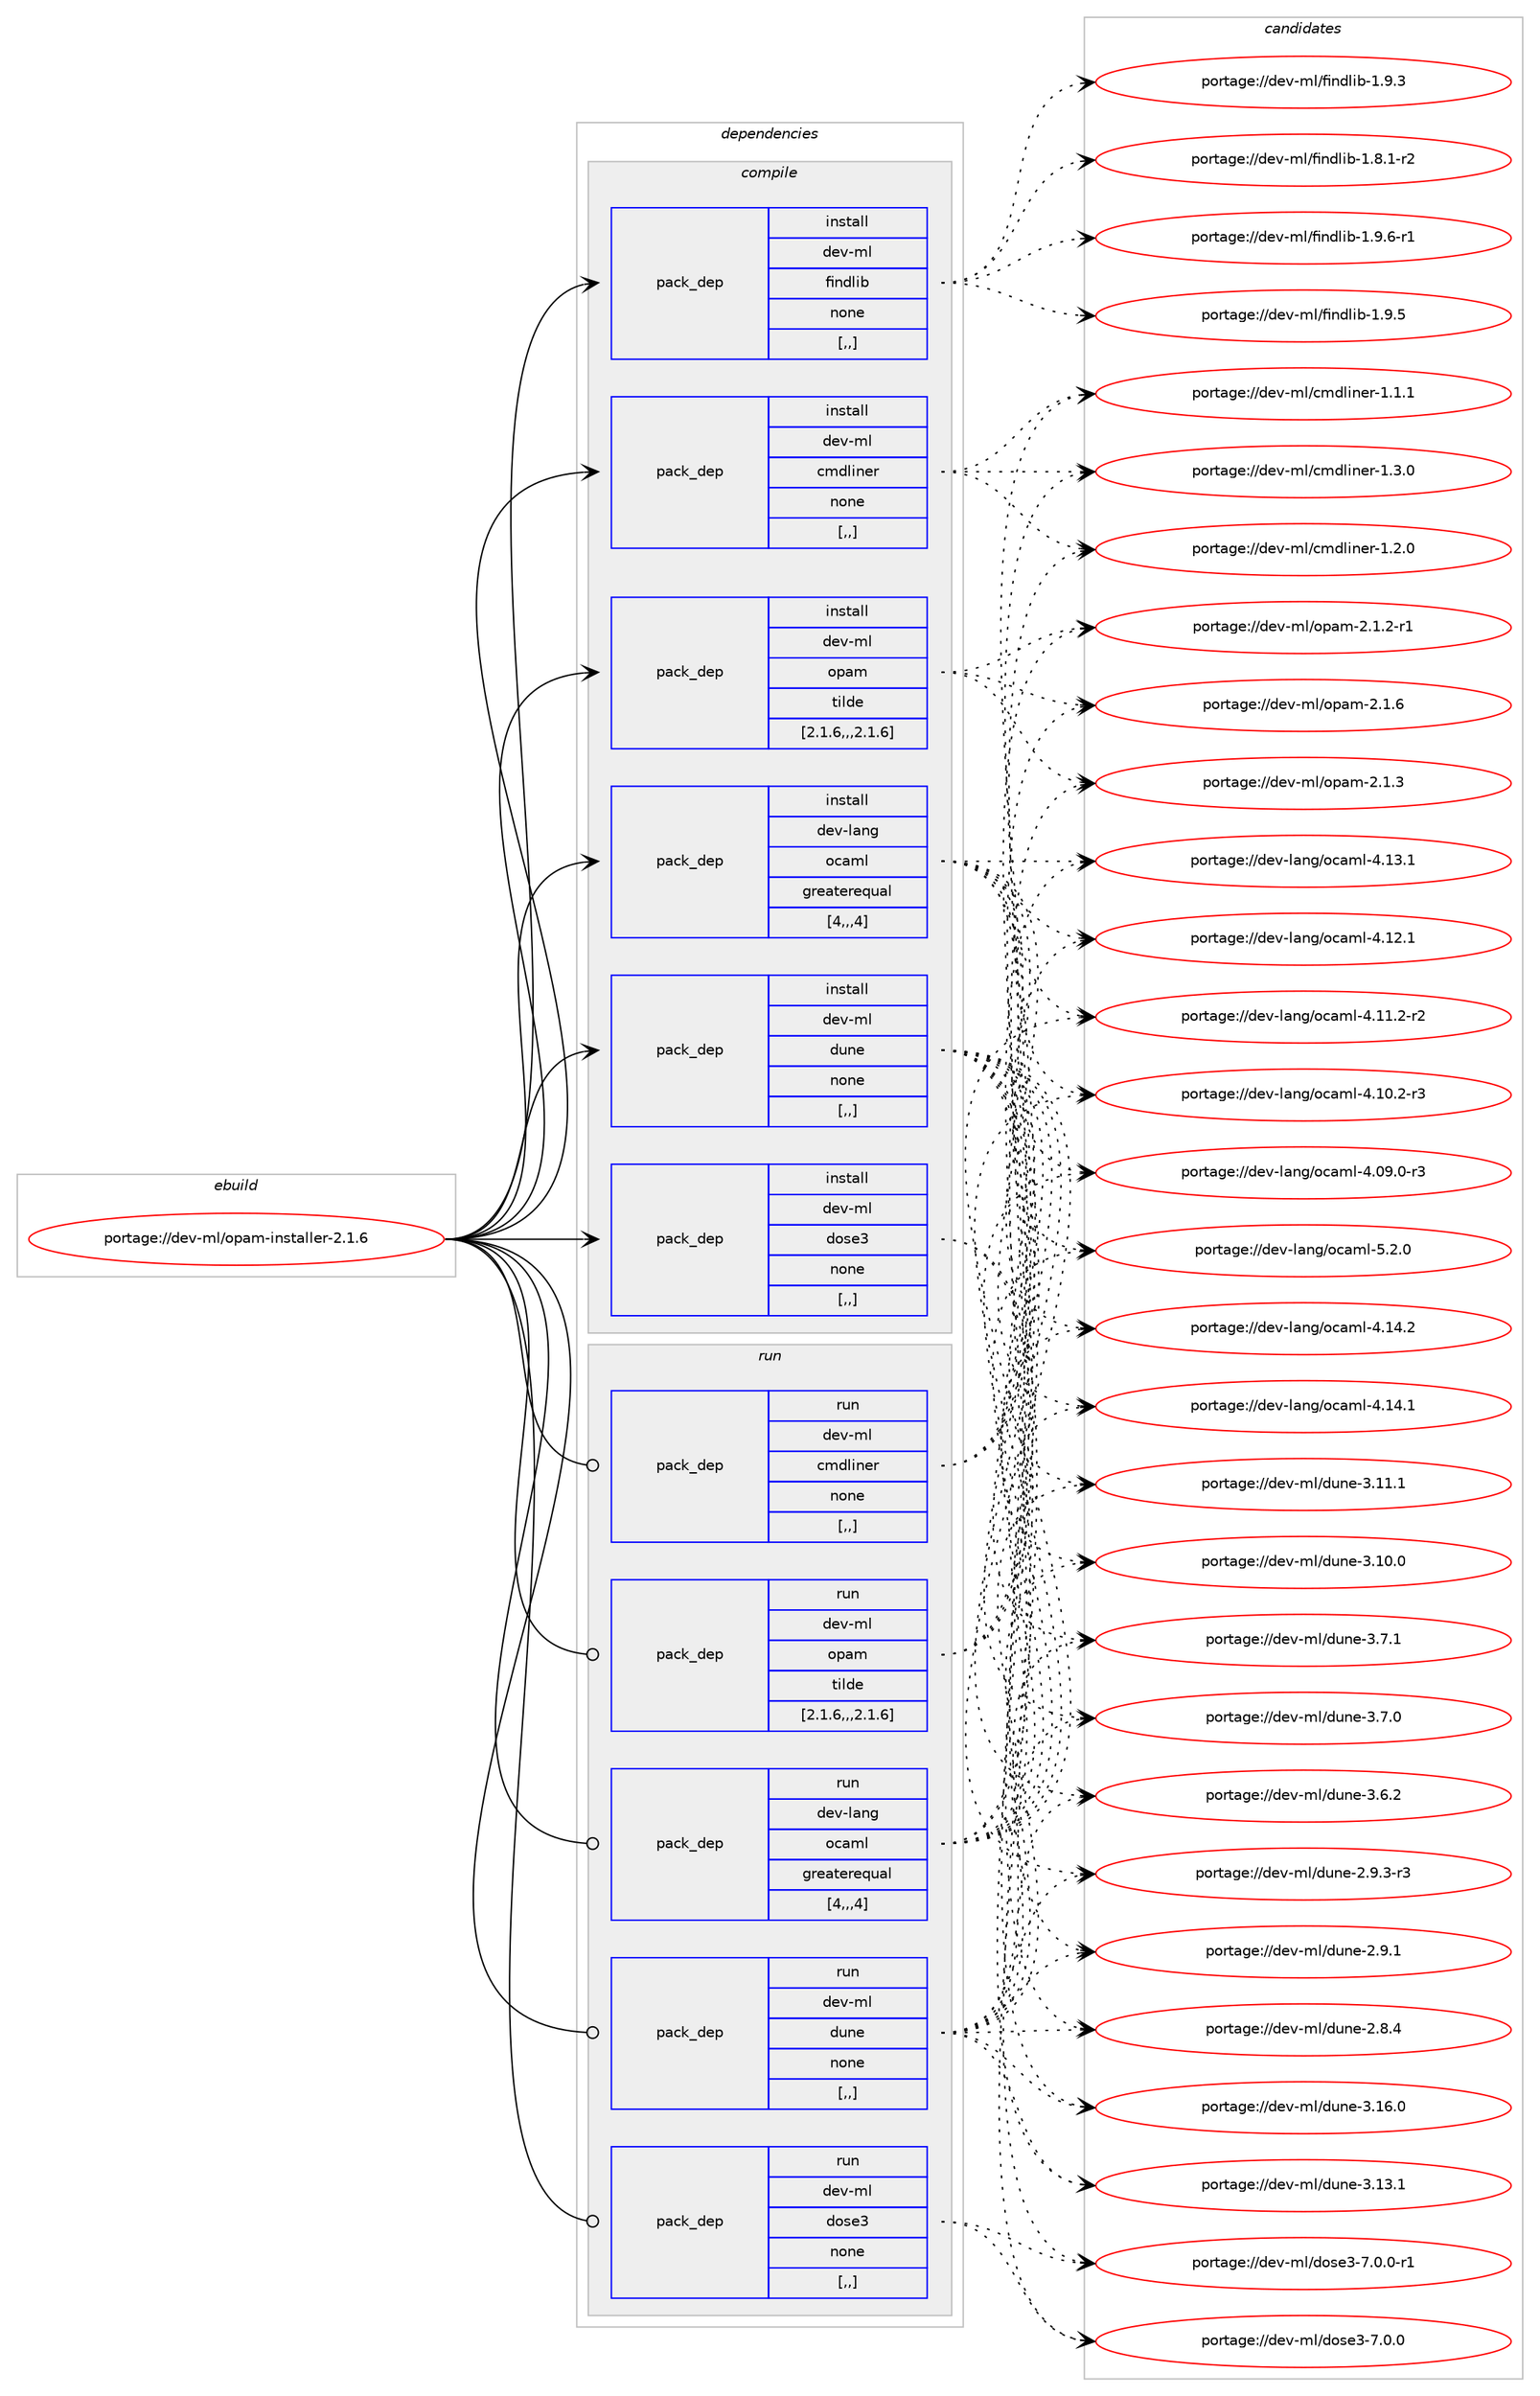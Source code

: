 digraph prolog {

# *************
# Graph options
# *************

newrank=true;
concentrate=true;
compound=true;
graph [rankdir=LR,fontname=Helvetica,fontsize=10,ranksep=1.5];#, ranksep=2.5, nodesep=0.2];
edge  [arrowhead=vee];
node  [fontname=Helvetica,fontsize=10];

# **********
# The ebuild
# **********

subgraph cluster_leftcol {
color=gray;
label=<<i>ebuild</i>>;
id [label="portage://dev-ml/opam-installer-2.1.6", color=red, width=4, href="../dev-ml/opam-installer-2.1.6.svg"];
}

# ****************
# The dependencies
# ****************

subgraph cluster_midcol {
color=gray;
label=<<i>dependencies</i>>;
subgraph cluster_compile {
fillcolor="#eeeeee";
style=filled;
label=<<i>compile</i>>;
subgraph pack91021 {
dependency122008 [label=<<TABLE BORDER="0" CELLBORDER="1" CELLSPACING="0" CELLPADDING="4" WIDTH="220"><TR><TD ROWSPAN="6" CELLPADDING="30">pack_dep</TD></TR><TR><TD WIDTH="110">install</TD></TR><TR><TD>dev-lang</TD></TR><TR><TD>ocaml</TD></TR><TR><TD>greaterequal</TD></TR><TR><TD>[4,,,4]</TD></TR></TABLE>>, shape=none, color=blue];
}
id:e -> dependency122008:w [weight=20,style="solid",arrowhead="vee"];
subgraph pack91022 {
dependency122009 [label=<<TABLE BORDER="0" CELLBORDER="1" CELLSPACING="0" CELLPADDING="4" WIDTH="220"><TR><TD ROWSPAN="6" CELLPADDING="30">pack_dep</TD></TR><TR><TD WIDTH="110">install</TD></TR><TR><TD>dev-ml</TD></TR><TR><TD>cmdliner</TD></TR><TR><TD>none</TD></TR><TR><TD>[,,]</TD></TR></TABLE>>, shape=none, color=blue];
}
id:e -> dependency122009:w [weight=20,style="solid",arrowhead="vee"];
subgraph pack91023 {
dependency122010 [label=<<TABLE BORDER="0" CELLBORDER="1" CELLSPACING="0" CELLPADDING="4" WIDTH="220"><TR><TD ROWSPAN="6" CELLPADDING="30">pack_dep</TD></TR><TR><TD WIDTH="110">install</TD></TR><TR><TD>dev-ml</TD></TR><TR><TD>dose3</TD></TR><TR><TD>none</TD></TR><TR><TD>[,,]</TD></TR></TABLE>>, shape=none, color=blue];
}
id:e -> dependency122010:w [weight=20,style="solid",arrowhead="vee"];
subgraph pack91024 {
dependency122011 [label=<<TABLE BORDER="0" CELLBORDER="1" CELLSPACING="0" CELLPADDING="4" WIDTH="220"><TR><TD ROWSPAN="6" CELLPADDING="30">pack_dep</TD></TR><TR><TD WIDTH="110">install</TD></TR><TR><TD>dev-ml</TD></TR><TR><TD>dune</TD></TR><TR><TD>none</TD></TR><TR><TD>[,,]</TD></TR></TABLE>>, shape=none, color=blue];
}
id:e -> dependency122011:w [weight=20,style="solid",arrowhead="vee"];
subgraph pack91025 {
dependency122012 [label=<<TABLE BORDER="0" CELLBORDER="1" CELLSPACING="0" CELLPADDING="4" WIDTH="220"><TR><TD ROWSPAN="6" CELLPADDING="30">pack_dep</TD></TR><TR><TD WIDTH="110">install</TD></TR><TR><TD>dev-ml</TD></TR><TR><TD>findlib</TD></TR><TR><TD>none</TD></TR><TR><TD>[,,]</TD></TR></TABLE>>, shape=none, color=blue];
}
id:e -> dependency122012:w [weight=20,style="solid",arrowhead="vee"];
subgraph pack91026 {
dependency122013 [label=<<TABLE BORDER="0" CELLBORDER="1" CELLSPACING="0" CELLPADDING="4" WIDTH="220"><TR><TD ROWSPAN="6" CELLPADDING="30">pack_dep</TD></TR><TR><TD WIDTH="110">install</TD></TR><TR><TD>dev-ml</TD></TR><TR><TD>opam</TD></TR><TR><TD>tilde</TD></TR><TR><TD>[2.1.6,,,2.1.6]</TD></TR></TABLE>>, shape=none, color=blue];
}
id:e -> dependency122013:w [weight=20,style="solid",arrowhead="vee"];
}
subgraph cluster_compileandrun {
fillcolor="#eeeeee";
style=filled;
label=<<i>compile and run</i>>;
}
subgraph cluster_run {
fillcolor="#eeeeee";
style=filled;
label=<<i>run</i>>;
subgraph pack91027 {
dependency122014 [label=<<TABLE BORDER="0" CELLBORDER="1" CELLSPACING="0" CELLPADDING="4" WIDTH="220"><TR><TD ROWSPAN="6" CELLPADDING="30">pack_dep</TD></TR><TR><TD WIDTH="110">run</TD></TR><TR><TD>dev-lang</TD></TR><TR><TD>ocaml</TD></TR><TR><TD>greaterequal</TD></TR><TR><TD>[4,,,4]</TD></TR></TABLE>>, shape=none, color=blue];
}
id:e -> dependency122014:w [weight=20,style="solid",arrowhead="odot"];
subgraph pack91028 {
dependency122015 [label=<<TABLE BORDER="0" CELLBORDER="1" CELLSPACING="0" CELLPADDING="4" WIDTH="220"><TR><TD ROWSPAN="6" CELLPADDING="30">pack_dep</TD></TR><TR><TD WIDTH="110">run</TD></TR><TR><TD>dev-ml</TD></TR><TR><TD>cmdliner</TD></TR><TR><TD>none</TD></TR><TR><TD>[,,]</TD></TR></TABLE>>, shape=none, color=blue];
}
id:e -> dependency122015:w [weight=20,style="solid",arrowhead="odot"];
subgraph pack91029 {
dependency122016 [label=<<TABLE BORDER="0" CELLBORDER="1" CELLSPACING="0" CELLPADDING="4" WIDTH="220"><TR><TD ROWSPAN="6" CELLPADDING="30">pack_dep</TD></TR><TR><TD WIDTH="110">run</TD></TR><TR><TD>dev-ml</TD></TR><TR><TD>dose3</TD></TR><TR><TD>none</TD></TR><TR><TD>[,,]</TD></TR></TABLE>>, shape=none, color=blue];
}
id:e -> dependency122016:w [weight=20,style="solid",arrowhead="odot"];
subgraph pack91030 {
dependency122017 [label=<<TABLE BORDER="0" CELLBORDER="1" CELLSPACING="0" CELLPADDING="4" WIDTH="220"><TR><TD ROWSPAN="6" CELLPADDING="30">pack_dep</TD></TR><TR><TD WIDTH="110">run</TD></TR><TR><TD>dev-ml</TD></TR><TR><TD>dune</TD></TR><TR><TD>none</TD></TR><TR><TD>[,,]</TD></TR></TABLE>>, shape=none, color=blue];
}
id:e -> dependency122017:w [weight=20,style="solid",arrowhead="odot"];
subgraph pack91031 {
dependency122018 [label=<<TABLE BORDER="0" CELLBORDER="1" CELLSPACING="0" CELLPADDING="4" WIDTH="220"><TR><TD ROWSPAN="6" CELLPADDING="30">pack_dep</TD></TR><TR><TD WIDTH="110">run</TD></TR><TR><TD>dev-ml</TD></TR><TR><TD>opam</TD></TR><TR><TD>tilde</TD></TR><TR><TD>[2.1.6,,,2.1.6]</TD></TR></TABLE>>, shape=none, color=blue];
}
id:e -> dependency122018:w [weight=20,style="solid",arrowhead="odot"];
}
}

# **************
# The candidates
# **************

subgraph cluster_choices {
rank=same;
color=gray;
label=<<i>candidates</i>>;

subgraph choice91021 {
color=black;
nodesep=1;
choice1001011184510897110103471119997109108455346504648 [label="portage://dev-lang/ocaml-5.2.0", color=red, width=4,href="../dev-lang/ocaml-5.2.0.svg"];
choice100101118451089711010347111999710910845524649524650 [label="portage://dev-lang/ocaml-4.14.2", color=red, width=4,href="../dev-lang/ocaml-4.14.2.svg"];
choice100101118451089711010347111999710910845524649524649 [label="portage://dev-lang/ocaml-4.14.1", color=red, width=4,href="../dev-lang/ocaml-4.14.1.svg"];
choice100101118451089711010347111999710910845524649514649 [label="portage://dev-lang/ocaml-4.13.1", color=red, width=4,href="../dev-lang/ocaml-4.13.1.svg"];
choice100101118451089711010347111999710910845524649504649 [label="portage://dev-lang/ocaml-4.12.1", color=red, width=4,href="../dev-lang/ocaml-4.12.1.svg"];
choice1001011184510897110103471119997109108455246494946504511450 [label="portage://dev-lang/ocaml-4.11.2-r2", color=red, width=4,href="../dev-lang/ocaml-4.11.2-r2.svg"];
choice1001011184510897110103471119997109108455246494846504511451 [label="portage://dev-lang/ocaml-4.10.2-r3", color=red, width=4,href="../dev-lang/ocaml-4.10.2-r3.svg"];
choice1001011184510897110103471119997109108455246485746484511451 [label="portage://dev-lang/ocaml-4.09.0-r3", color=red, width=4,href="../dev-lang/ocaml-4.09.0-r3.svg"];
dependency122008:e -> choice1001011184510897110103471119997109108455346504648:w [style=dotted,weight="100"];
dependency122008:e -> choice100101118451089711010347111999710910845524649524650:w [style=dotted,weight="100"];
dependency122008:e -> choice100101118451089711010347111999710910845524649524649:w [style=dotted,weight="100"];
dependency122008:e -> choice100101118451089711010347111999710910845524649514649:w [style=dotted,weight="100"];
dependency122008:e -> choice100101118451089711010347111999710910845524649504649:w [style=dotted,weight="100"];
dependency122008:e -> choice1001011184510897110103471119997109108455246494946504511450:w [style=dotted,weight="100"];
dependency122008:e -> choice1001011184510897110103471119997109108455246494846504511451:w [style=dotted,weight="100"];
dependency122008:e -> choice1001011184510897110103471119997109108455246485746484511451:w [style=dotted,weight="100"];
}
subgraph choice91022 {
color=black;
nodesep=1;
choice100101118451091084799109100108105110101114454946514648 [label="portage://dev-ml/cmdliner-1.3.0", color=red, width=4,href="../dev-ml/cmdliner-1.3.0.svg"];
choice100101118451091084799109100108105110101114454946504648 [label="portage://dev-ml/cmdliner-1.2.0", color=red, width=4,href="../dev-ml/cmdliner-1.2.0.svg"];
choice100101118451091084799109100108105110101114454946494649 [label="portage://dev-ml/cmdliner-1.1.1", color=red, width=4,href="../dev-ml/cmdliner-1.1.1.svg"];
dependency122009:e -> choice100101118451091084799109100108105110101114454946514648:w [style=dotted,weight="100"];
dependency122009:e -> choice100101118451091084799109100108105110101114454946504648:w [style=dotted,weight="100"];
dependency122009:e -> choice100101118451091084799109100108105110101114454946494649:w [style=dotted,weight="100"];
}
subgraph choice91023 {
color=black;
nodesep=1;
choice1001011184510910847100111115101514555464846484511449 [label="portage://dev-ml/dose3-7.0.0-r1", color=red, width=4,href="../dev-ml/dose3-7.0.0-r1.svg"];
choice100101118451091084710011111510151455546484648 [label="portage://dev-ml/dose3-7.0.0", color=red, width=4,href="../dev-ml/dose3-7.0.0.svg"];
dependency122010:e -> choice1001011184510910847100111115101514555464846484511449:w [style=dotted,weight="100"];
dependency122010:e -> choice100101118451091084710011111510151455546484648:w [style=dotted,weight="100"];
}
subgraph choice91024 {
color=black;
nodesep=1;
choice100101118451091084710011711010145514649544648 [label="portage://dev-ml/dune-3.16.0", color=red, width=4,href="../dev-ml/dune-3.16.0.svg"];
choice100101118451091084710011711010145514649514649 [label="portage://dev-ml/dune-3.13.1", color=red, width=4,href="../dev-ml/dune-3.13.1.svg"];
choice100101118451091084710011711010145514649494649 [label="portage://dev-ml/dune-3.11.1", color=red, width=4,href="../dev-ml/dune-3.11.1.svg"];
choice100101118451091084710011711010145514649484648 [label="portage://dev-ml/dune-3.10.0", color=red, width=4,href="../dev-ml/dune-3.10.0.svg"];
choice1001011184510910847100117110101455146554649 [label="portage://dev-ml/dune-3.7.1", color=red, width=4,href="../dev-ml/dune-3.7.1.svg"];
choice1001011184510910847100117110101455146554648 [label="portage://dev-ml/dune-3.7.0", color=red, width=4,href="../dev-ml/dune-3.7.0.svg"];
choice1001011184510910847100117110101455146544650 [label="portage://dev-ml/dune-3.6.2", color=red, width=4,href="../dev-ml/dune-3.6.2.svg"];
choice10010111845109108471001171101014550465746514511451 [label="portage://dev-ml/dune-2.9.3-r3", color=red, width=4,href="../dev-ml/dune-2.9.3-r3.svg"];
choice1001011184510910847100117110101455046574649 [label="portage://dev-ml/dune-2.9.1", color=red, width=4,href="../dev-ml/dune-2.9.1.svg"];
choice1001011184510910847100117110101455046564652 [label="portage://dev-ml/dune-2.8.4", color=red, width=4,href="../dev-ml/dune-2.8.4.svg"];
dependency122011:e -> choice100101118451091084710011711010145514649544648:w [style=dotted,weight="100"];
dependency122011:e -> choice100101118451091084710011711010145514649514649:w [style=dotted,weight="100"];
dependency122011:e -> choice100101118451091084710011711010145514649494649:w [style=dotted,weight="100"];
dependency122011:e -> choice100101118451091084710011711010145514649484648:w [style=dotted,weight="100"];
dependency122011:e -> choice1001011184510910847100117110101455146554649:w [style=dotted,weight="100"];
dependency122011:e -> choice1001011184510910847100117110101455146554648:w [style=dotted,weight="100"];
dependency122011:e -> choice1001011184510910847100117110101455146544650:w [style=dotted,weight="100"];
dependency122011:e -> choice10010111845109108471001171101014550465746514511451:w [style=dotted,weight="100"];
dependency122011:e -> choice1001011184510910847100117110101455046574649:w [style=dotted,weight="100"];
dependency122011:e -> choice1001011184510910847100117110101455046564652:w [style=dotted,weight="100"];
}
subgraph choice91025 {
color=black;
nodesep=1;
choice1001011184510910847102105110100108105984549465746544511449 [label="portage://dev-ml/findlib-1.9.6-r1", color=red, width=4,href="../dev-ml/findlib-1.9.6-r1.svg"];
choice100101118451091084710210511010010810598454946574653 [label="portage://dev-ml/findlib-1.9.5", color=red, width=4,href="../dev-ml/findlib-1.9.5.svg"];
choice100101118451091084710210511010010810598454946574651 [label="portage://dev-ml/findlib-1.9.3", color=red, width=4,href="../dev-ml/findlib-1.9.3.svg"];
choice1001011184510910847102105110100108105984549465646494511450 [label="portage://dev-ml/findlib-1.8.1-r2", color=red, width=4,href="../dev-ml/findlib-1.8.1-r2.svg"];
dependency122012:e -> choice1001011184510910847102105110100108105984549465746544511449:w [style=dotted,weight="100"];
dependency122012:e -> choice100101118451091084710210511010010810598454946574653:w [style=dotted,weight="100"];
dependency122012:e -> choice100101118451091084710210511010010810598454946574651:w [style=dotted,weight="100"];
dependency122012:e -> choice1001011184510910847102105110100108105984549465646494511450:w [style=dotted,weight="100"];
}
subgraph choice91026 {
color=black;
nodesep=1;
choice100101118451091084711111297109455046494654 [label="portage://dev-ml/opam-2.1.6", color=red, width=4,href="../dev-ml/opam-2.1.6.svg"];
choice100101118451091084711111297109455046494651 [label="portage://dev-ml/opam-2.1.3", color=red, width=4,href="../dev-ml/opam-2.1.3.svg"];
choice1001011184510910847111112971094550464946504511449 [label="portage://dev-ml/opam-2.1.2-r1", color=red, width=4,href="../dev-ml/opam-2.1.2-r1.svg"];
dependency122013:e -> choice100101118451091084711111297109455046494654:w [style=dotted,weight="100"];
dependency122013:e -> choice100101118451091084711111297109455046494651:w [style=dotted,weight="100"];
dependency122013:e -> choice1001011184510910847111112971094550464946504511449:w [style=dotted,weight="100"];
}
subgraph choice91027 {
color=black;
nodesep=1;
choice1001011184510897110103471119997109108455346504648 [label="portage://dev-lang/ocaml-5.2.0", color=red, width=4,href="../dev-lang/ocaml-5.2.0.svg"];
choice100101118451089711010347111999710910845524649524650 [label="portage://dev-lang/ocaml-4.14.2", color=red, width=4,href="../dev-lang/ocaml-4.14.2.svg"];
choice100101118451089711010347111999710910845524649524649 [label="portage://dev-lang/ocaml-4.14.1", color=red, width=4,href="../dev-lang/ocaml-4.14.1.svg"];
choice100101118451089711010347111999710910845524649514649 [label="portage://dev-lang/ocaml-4.13.1", color=red, width=4,href="../dev-lang/ocaml-4.13.1.svg"];
choice100101118451089711010347111999710910845524649504649 [label="portage://dev-lang/ocaml-4.12.1", color=red, width=4,href="../dev-lang/ocaml-4.12.1.svg"];
choice1001011184510897110103471119997109108455246494946504511450 [label="portage://dev-lang/ocaml-4.11.2-r2", color=red, width=4,href="../dev-lang/ocaml-4.11.2-r2.svg"];
choice1001011184510897110103471119997109108455246494846504511451 [label="portage://dev-lang/ocaml-4.10.2-r3", color=red, width=4,href="../dev-lang/ocaml-4.10.2-r3.svg"];
choice1001011184510897110103471119997109108455246485746484511451 [label="portage://dev-lang/ocaml-4.09.0-r3", color=red, width=4,href="../dev-lang/ocaml-4.09.0-r3.svg"];
dependency122014:e -> choice1001011184510897110103471119997109108455346504648:w [style=dotted,weight="100"];
dependency122014:e -> choice100101118451089711010347111999710910845524649524650:w [style=dotted,weight="100"];
dependency122014:e -> choice100101118451089711010347111999710910845524649524649:w [style=dotted,weight="100"];
dependency122014:e -> choice100101118451089711010347111999710910845524649514649:w [style=dotted,weight="100"];
dependency122014:e -> choice100101118451089711010347111999710910845524649504649:w [style=dotted,weight="100"];
dependency122014:e -> choice1001011184510897110103471119997109108455246494946504511450:w [style=dotted,weight="100"];
dependency122014:e -> choice1001011184510897110103471119997109108455246494846504511451:w [style=dotted,weight="100"];
dependency122014:e -> choice1001011184510897110103471119997109108455246485746484511451:w [style=dotted,weight="100"];
}
subgraph choice91028 {
color=black;
nodesep=1;
choice100101118451091084799109100108105110101114454946514648 [label="portage://dev-ml/cmdliner-1.3.0", color=red, width=4,href="../dev-ml/cmdliner-1.3.0.svg"];
choice100101118451091084799109100108105110101114454946504648 [label="portage://dev-ml/cmdliner-1.2.0", color=red, width=4,href="../dev-ml/cmdliner-1.2.0.svg"];
choice100101118451091084799109100108105110101114454946494649 [label="portage://dev-ml/cmdliner-1.1.1", color=red, width=4,href="../dev-ml/cmdliner-1.1.1.svg"];
dependency122015:e -> choice100101118451091084799109100108105110101114454946514648:w [style=dotted,weight="100"];
dependency122015:e -> choice100101118451091084799109100108105110101114454946504648:w [style=dotted,weight="100"];
dependency122015:e -> choice100101118451091084799109100108105110101114454946494649:w [style=dotted,weight="100"];
}
subgraph choice91029 {
color=black;
nodesep=1;
choice1001011184510910847100111115101514555464846484511449 [label="portage://dev-ml/dose3-7.0.0-r1", color=red, width=4,href="../dev-ml/dose3-7.0.0-r1.svg"];
choice100101118451091084710011111510151455546484648 [label="portage://dev-ml/dose3-7.0.0", color=red, width=4,href="../dev-ml/dose3-7.0.0.svg"];
dependency122016:e -> choice1001011184510910847100111115101514555464846484511449:w [style=dotted,weight="100"];
dependency122016:e -> choice100101118451091084710011111510151455546484648:w [style=dotted,weight="100"];
}
subgraph choice91030 {
color=black;
nodesep=1;
choice100101118451091084710011711010145514649544648 [label="portage://dev-ml/dune-3.16.0", color=red, width=4,href="../dev-ml/dune-3.16.0.svg"];
choice100101118451091084710011711010145514649514649 [label="portage://dev-ml/dune-3.13.1", color=red, width=4,href="../dev-ml/dune-3.13.1.svg"];
choice100101118451091084710011711010145514649494649 [label="portage://dev-ml/dune-3.11.1", color=red, width=4,href="../dev-ml/dune-3.11.1.svg"];
choice100101118451091084710011711010145514649484648 [label="portage://dev-ml/dune-3.10.0", color=red, width=4,href="../dev-ml/dune-3.10.0.svg"];
choice1001011184510910847100117110101455146554649 [label="portage://dev-ml/dune-3.7.1", color=red, width=4,href="../dev-ml/dune-3.7.1.svg"];
choice1001011184510910847100117110101455146554648 [label="portage://dev-ml/dune-3.7.0", color=red, width=4,href="../dev-ml/dune-3.7.0.svg"];
choice1001011184510910847100117110101455146544650 [label="portage://dev-ml/dune-3.6.2", color=red, width=4,href="../dev-ml/dune-3.6.2.svg"];
choice10010111845109108471001171101014550465746514511451 [label="portage://dev-ml/dune-2.9.3-r3", color=red, width=4,href="../dev-ml/dune-2.9.3-r3.svg"];
choice1001011184510910847100117110101455046574649 [label="portage://dev-ml/dune-2.9.1", color=red, width=4,href="../dev-ml/dune-2.9.1.svg"];
choice1001011184510910847100117110101455046564652 [label="portage://dev-ml/dune-2.8.4", color=red, width=4,href="../dev-ml/dune-2.8.4.svg"];
dependency122017:e -> choice100101118451091084710011711010145514649544648:w [style=dotted,weight="100"];
dependency122017:e -> choice100101118451091084710011711010145514649514649:w [style=dotted,weight="100"];
dependency122017:e -> choice100101118451091084710011711010145514649494649:w [style=dotted,weight="100"];
dependency122017:e -> choice100101118451091084710011711010145514649484648:w [style=dotted,weight="100"];
dependency122017:e -> choice1001011184510910847100117110101455146554649:w [style=dotted,weight="100"];
dependency122017:e -> choice1001011184510910847100117110101455146554648:w [style=dotted,weight="100"];
dependency122017:e -> choice1001011184510910847100117110101455146544650:w [style=dotted,weight="100"];
dependency122017:e -> choice10010111845109108471001171101014550465746514511451:w [style=dotted,weight="100"];
dependency122017:e -> choice1001011184510910847100117110101455046574649:w [style=dotted,weight="100"];
dependency122017:e -> choice1001011184510910847100117110101455046564652:w [style=dotted,weight="100"];
}
subgraph choice91031 {
color=black;
nodesep=1;
choice100101118451091084711111297109455046494654 [label="portage://dev-ml/opam-2.1.6", color=red, width=4,href="../dev-ml/opam-2.1.6.svg"];
choice100101118451091084711111297109455046494651 [label="portage://dev-ml/opam-2.1.3", color=red, width=4,href="../dev-ml/opam-2.1.3.svg"];
choice1001011184510910847111112971094550464946504511449 [label="portage://dev-ml/opam-2.1.2-r1", color=red, width=4,href="../dev-ml/opam-2.1.2-r1.svg"];
dependency122018:e -> choice100101118451091084711111297109455046494654:w [style=dotted,weight="100"];
dependency122018:e -> choice100101118451091084711111297109455046494651:w [style=dotted,weight="100"];
dependency122018:e -> choice1001011184510910847111112971094550464946504511449:w [style=dotted,weight="100"];
}
}

}
